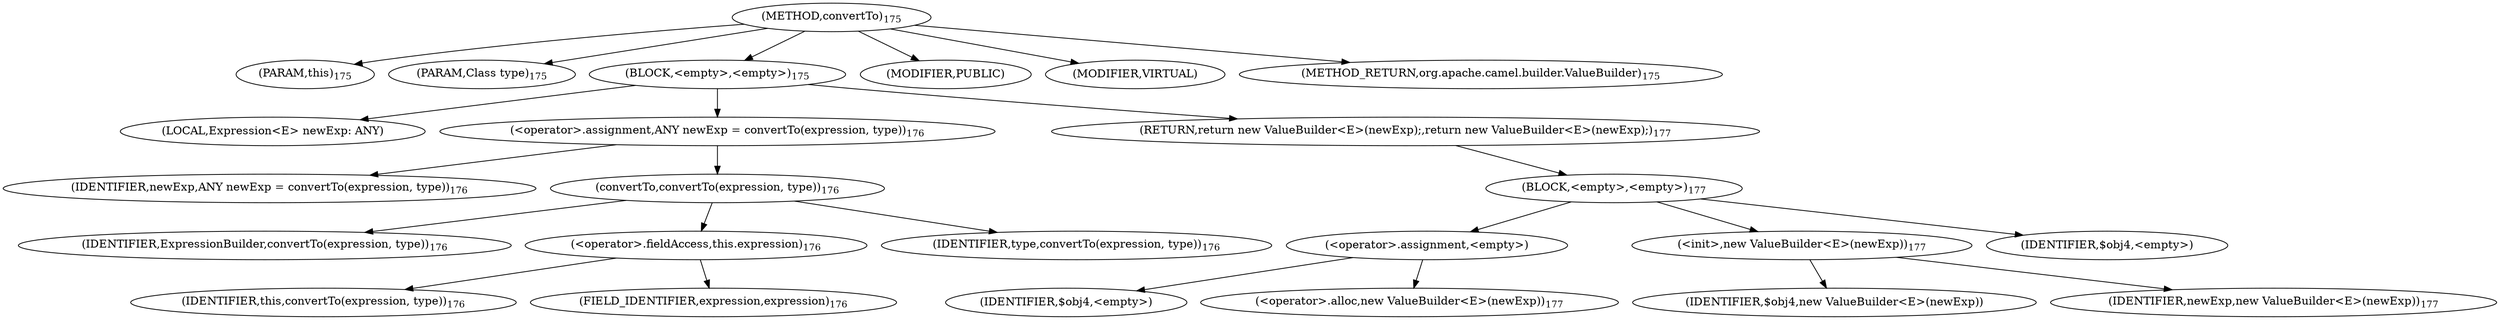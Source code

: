 digraph "convertTo" {  
"437" [label = <(METHOD,convertTo)<SUB>175</SUB>> ]
"438" [label = <(PARAM,this)<SUB>175</SUB>> ]
"439" [label = <(PARAM,Class type)<SUB>175</SUB>> ]
"440" [label = <(BLOCK,&lt;empty&gt;,&lt;empty&gt;)<SUB>175</SUB>> ]
"441" [label = <(LOCAL,Expression&lt;E&gt; newExp: ANY)> ]
"442" [label = <(&lt;operator&gt;.assignment,ANY newExp = convertTo(expression, type))<SUB>176</SUB>> ]
"443" [label = <(IDENTIFIER,newExp,ANY newExp = convertTo(expression, type))<SUB>176</SUB>> ]
"444" [label = <(convertTo,convertTo(expression, type))<SUB>176</SUB>> ]
"445" [label = <(IDENTIFIER,ExpressionBuilder,convertTo(expression, type))<SUB>176</SUB>> ]
"446" [label = <(&lt;operator&gt;.fieldAccess,this.expression)<SUB>176</SUB>> ]
"447" [label = <(IDENTIFIER,this,convertTo(expression, type))<SUB>176</SUB>> ]
"448" [label = <(FIELD_IDENTIFIER,expression,expression)<SUB>176</SUB>> ]
"449" [label = <(IDENTIFIER,type,convertTo(expression, type))<SUB>176</SUB>> ]
"450" [label = <(RETURN,return new ValueBuilder&lt;E&gt;(newExp);,return new ValueBuilder&lt;E&gt;(newExp);)<SUB>177</SUB>> ]
"451" [label = <(BLOCK,&lt;empty&gt;,&lt;empty&gt;)<SUB>177</SUB>> ]
"452" [label = <(&lt;operator&gt;.assignment,&lt;empty&gt;)> ]
"453" [label = <(IDENTIFIER,$obj4,&lt;empty&gt;)> ]
"454" [label = <(&lt;operator&gt;.alloc,new ValueBuilder&lt;E&gt;(newExp))<SUB>177</SUB>> ]
"455" [label = <(&lt;init&gt;,new ValueBuilder&lt;E&gt;(newExp))<SUB>177</SUB>> ]
"456" [label = <(IDENTIFIER,$obj4,new ValueBuilder&lt;E&gt;(newExp))> ]
"457" [label = <(IDENTIFIER,newExp,new ValueBuilder&lt;E&gt;(newExp))<SUB>177</SUB>> ]
"458" [label = <(IDENTIFIER,$obj4,&lt;empty&gt;)> ]
"459" [label = <(MODIFIER,PUBLIC)> ]
"460" [label = <(MODIFIER,VIRTUAL)> ]
"461" [label = <(METHOD_RETURN,org.apache.camel.builder.ValueBuilder)<SUB>175</SUB>> ]
  "437" -> "438" 
  "437" -> "439" 
  "437" -> "440" 
  "437" -> "459" 
  "437" -> "460" 
  "437" -> "461" 
  "440" -> "441" 
  "440" -> "442" 
  "440" -> "450" 
  "442" -> "443" 
  "442" -> "444" 
  "444" -> "445" 
  "444" -> "446" 
  "444" -> "449" 
  "446" -> "447" 
  "446" -> "448" 
  "450" -> "451" 
  "451" -> "452" 
  "451" -> "455" 
  "451" -> "458" 
  "452" -> "453" 
  "452" -> "454" 
  "455" -> "456" 
  "455" -> "457" 
}
